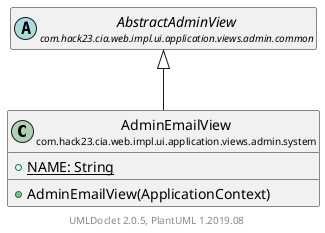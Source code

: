 @startuml
    set namespaceSeparator none
    hide empty fields
    hide empty methods

    class "<size:14>AdminEmailView\n<size:10>com.hack23.cia.web.impl.ui.application.views.admin.system" as com.hack23.cia.web.impl.ui.application.views.admin.system.AdminEmailView [[AdminEmailView.html]] {
        {static} +NAME: String
        +AdminEmailView(ApplicationContext)
    }

    abstract class "<size:14>AbstractAdminView\n<size:10>com.hack23.cia.web.impl.ui.application.views.admin.common" as com.hack23.cia.web.impl.ui.application.views.admin.common.AbstractAdminView [[../common/AbstractAdminView.html]]

    com.hack23.cia.web.impl.ui.application.views.admin.common.AbstractAdminView <|-- com.hack23.cia.web.impl.ui.application.views.admin.system.AdminEmailView

    center footer UMLDoclet 2.0.5, PlantUML 1.2019.08
@enduml
